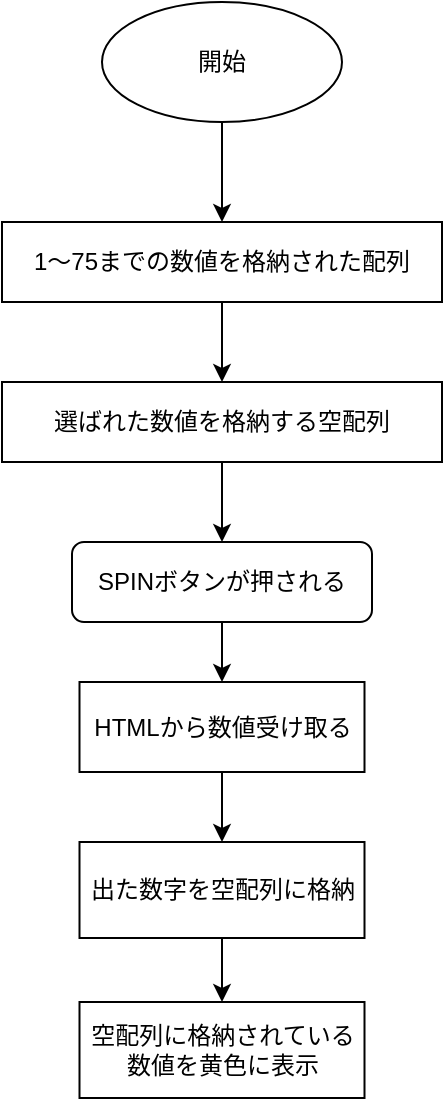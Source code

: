 <mxfile>
    <diagram id="OwavUHM8KGfXH3yKDX6D" name="ページ1">
        <mxGraphModel dx="1478" dy="515" grid="1" gridSize="10" guides="1" tooltips="1" connect="1" arrows="1" fold="1" page="1" pageScale="1" pageWidth="827" pageHeight="1169" math="0" shadow="0">
            <root>
                <mxCell id="0"/>
                <mxCell id="1" parent="0"/>
                <mxCell id="13" style="edgeStyle=none;html=1;exitX=0.5;exitY=1;exitDx=0;exitDy=0;entryX=0.5;entryY=0;entryDx=0;entryDy=0;" parent="1" source="2" target="4" edge="1">
                    <mxGeometry relative="1" as="geometry"/>
                </mxCell>
                <mxCell id="2" value="1〜75までの数値を格納された配列" style="rounded=0;whiteSpace=wrap;html=1;" parent="1" vertex="1">
                    <mxGeometry x="270" y="220" width="220" height="40" as="geometry"/>
                </mxCell>
                <mxCell id="12" style="edgeStyle=none;html=1;exitX=0.5;exitY=1;exitDx=0;exitDy=0;entryX=0.5;entryY=0;entryDx=0;entryDy=0;" parent="1" source="3" target="2" edge="1">
                    <mxGeometry relative="1" as="geometry"/>
                </mxCell>
                <mxCell id="3" value="開始" style="ellipse;whiteSpace=wrap;html=1;" parent="1" vertex="1">
                    <mxGeometry x="320" y="110" width="120" height="60" as="geometry"/>
                </mxCell>
                <mxCell id="14" style="edgeStyle=none;html=1;exitX=0.5;exitY=1;exitDx=0;exitDy=0;entryX=0.5;entryY=0;entryDx=0;entryDy=0;" parent="1" source="4" target="9" edge="1">
                    <mxGeometry relative="1" as="geometry"/>
                </mxCell>
                <mxCell id="4" value="選ばれた数値を格納する空配列" style="rounded=0;whiteSpace=wrap;html=1;" parent="1" vertex="1">
                    <mxGeometry x="270" y="300" width="220" height="40" as="geometry"/>
                </mxCell>
                <mxCell id="16" style="edgeStyle=none;html=1;exitX=0.5;exitY=1;exitDx=0;exitDy=0;entryX=0.5;entryY=0;entryDx=0;entryDy=0;" parent="1" source="8" target="10" edge="1">
                    <mxGeometry relative="1" as="geometry"/>
                </mxCell>
                <mxCell id="8" value="HTMLから数値受け取る" style="rounded=0;whiteSpace=wrap;html=1;" parent="1" vertex="1">
                    <mxGeometry x="308.75" y="450" width="142.5" height="45" as="geometry"/>
                </mxCell>
                <mxCell id="15" style="edgeStyle=none;html=1;exitX=0.5;exitY=1;exitDx=0;exitDy=0;entryX=0.5;entryY=0;entryDx=0;entryDy=0;" parent="1" source="9" target="8" edge="1">
                    <mxGeometry relative="1" as="geometry"/>
                </mxCell>
                <mxCell id="9" value="SPINボタンが押される" style="rounded=1;whiteSpace=wrap;html=1;" parent="1" vertex="1">
                    <mxGeometry x="305" y="380" width="150" height="40" as="geometry"/>
                </mxCell>
                <mxCell id="17" style="edgeStyle=none;html=1;exitX=0.5;exitY=1;exitDx=0;exitDy=0;entryX=0.5;entryY=0;entryDx=0;entryDy=0;" parent="1" source="10" target="11" edge="1">
                    <mxGeometry relative="1" as="geometry"/>
                </mxCell>
                <mxCell id="10" value="出た数字を空配列に格納" style="rounded=0;whiteSpace=wrap;html=1;" parent="1" vertex="1">
                    <mxGeometry x="308.75" y="530" width="142.5" height="48" as="geometry"/>
                </mxCell>
                <mxCell id="11" value="空配列に格納されている数値を黄色に表示" style="rounded=0;whiteSpace=wrap;html=1;" parent="1" vertex="1">
                    <mxGeometry x="308.75" y="610" width="142.5" height="48" as="geometry"/>
                </mxCell>
            </root>
        </mxGraphModel>
    </diagram>
</mxfile>